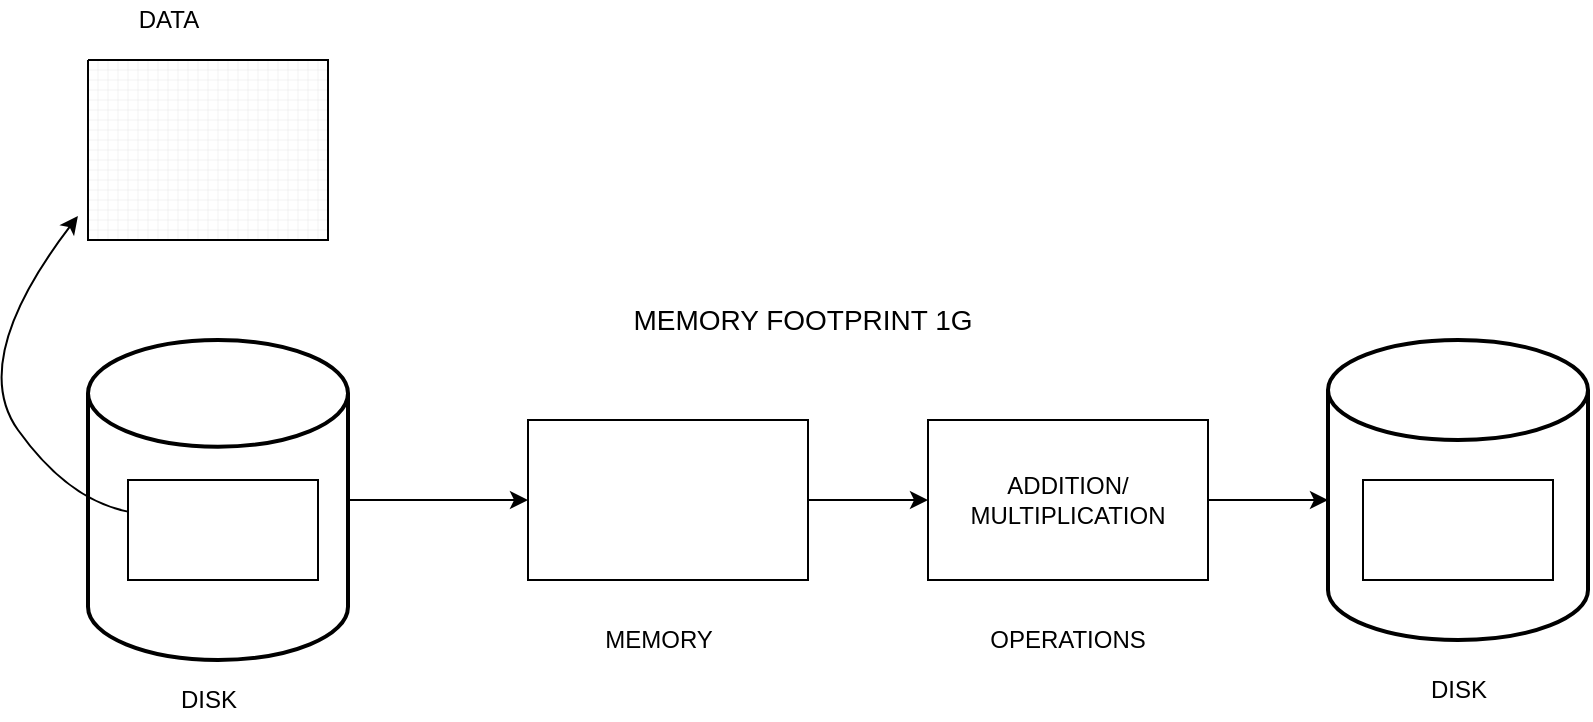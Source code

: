 <mxfile version="18.1.1" type="github" pages="2">
  <diagram id="Z8lrXqX6yz6kbstdvlWV" name="Page-1">
    <mxGraphModel dx="1186" dy="682" grid="1" gridSize="10" guides="1" tooltips="1" connect="1" arrows="1" fold="1" page="1" pageScale="1" pageWidth="850" pageHeight="1100" math="0" shadow="0">
      <root>
        <mxCell id="0" />
        <mxCell id="1" parent="0" />
        <mxCell id="6_9mZuORXE2Q4QrDQ7FA-13" style="edgeStyle=orthogonalEdgeStyle;rounded=0;orthogonalLoop=1;jettySize=auto;html=1;" edge="1" parent="1" source="6_9mZuORXE2Q4QrDQ7FA-3">
          <mxGeometry relative="1" as="geometry">
            <mxPoint x="290" y="450" as="targetPoint" />
          </mxGeometry>
        </mxCell>
        <mxCell id="6_9mZuORXE2Q4QrDQ7FA-3" value="" style="strokeWidth=2;html=1;shape=mxgraph.flowchart.database;whiteSpace=wrap;" vertex="1" parent="1">
          <mxGeometry x="70" y="370" width="130" height="160" as="geometry" />
        </mxCell>
        <mxCell id="6_9mZuORXE2Q4QrDQ7FA-6" value="" style="verticalLabelPosition=bottom;verticalAlign=top;html=1;shape=mxgraph.basic.patternFillRect;fillStyle=grid;step=5;fillStrokeWidth=0.2;fillStrokeColor=#dddddd;" vertex="1" parent="1">
          <mxGeometry x="70" y="230" width="120" height="90" as="geometry" />
        </mxCell>
        <mxCell id="6_9mZuORXE2Q4QrDQ7FA-7" value="" style="rounded=0;whiteSpace=wrap;html=1;" vertex="1" parent="1">
          <mxGeometry x="90" y="440" width="95" height="50" as="geometry" />
        </mxCell>
        <mxCell id="6_9mZuORXE2Q4QrDQ7FA-9" value="" style="curved=1;endArrow=classic;html=1;rounded=0;entryX=-0.042;entryY=0.867;entryDx=0;entryDy=0;entryPerimeter=0;" edge="1" parent="1" source="6_9mZuORXE2Q4QrDQ7FA-7" target="6_9mZuORXE2Q4QrDQ7FA-6">
          <mxGeometry width="50" height="50" relative="1" as="geometry">
            <mxPoint x="10" y="410" as="sourcePoint" />
            <mxPoint x="60" y="360" as="targetPoint" />
            <Array as="points">
              <mxPoint x="60" y="450" />
              <mxPoint x="10" y="380" />
            </Array>
          </mxGeometry>
        </mxCell>
        <mxCell id="6_9mZuORXE2Q4QrDQ7FA-26" style="edgeStyle=orthogonalEdgeStyle;rounded=0;orthogonalLoop=1;jettySize=auto;html=1;entryX=0;entryY=0.5;entryDx=0;entryDy=0;" edge="1" parent="1" source="6_9mZuORXE2Q4QrDQ7FA-10" target="6_9mZuORXE2Q4QrDQ7FA-14">
          <mxGeometry relative="1" as="geometry" />
        </mxCell>
        <mxCell id="6_9mZuORXE2Q4QrDQ7FA-10" value="" style="rounded=0;whiteSpace=wrap;html=1;" vertex="1" parent="1">
          <mxGeometry x="290" y="410" width="140" height="80" as="geometry" />
        </mxCell>
        <mxCell id="6_9mZuORXE2Q4QrDQ7FA-27" style="edgeStyle=orthogonalEdgeStyle;rounded=0;orthogonalLoop=1;jettySize=auto;html=1;exitX=1;exitY=0.5;exitDx=0;exitDy=0;" edge="1" parent="1" source="6_9mZuORXE2Q4QrDQ7FA-14">
          <mxGeometry relative="1" as="geometry">
            <mxPoint x="690" y="450" as="targetPoint" />
          </mxGeometry>
        </mxCell>
        <mxCell id="6_9mZuORXE2Q4QrDQ7FA-14" value="ADDITION/&lt;br&gt;MULTIPLICATION" style="rounded=0;whiteSpace=wrap;html=1;" vertex="1" parent="1">
          <mxGeometry x="490" y="410" width="140" height="80" as="geometry" />
        </mxCell>
        <mxCell id="6_9mZuORXE2Q4QrDQ7FA-18" value="DATA" style="text;html=1;align=center;verticalAlign=middle;resizable=0;points=[];autosize=1;strokeColor=none;fillColor=none;" vertex="1" parent="1">
          <mxGeometry x="85" y="200" width="50" height="20" as="geometry" />
        </mxCell>
        <mxCell id="6_9mZuORXE2Q4QrDQ7FA-19" value="DISK" style="text;html=1;align=center;verticalAlign=middle;resizable=0;points=[];autosize=1;strokeColor=none;fillColor=none;" vertex="1" parent="1">
          <mxGeometry x="110" y="540" width="40" height="20" as="geometry" />
        </mxCell>
        <mxCell id="6_9mZuORXE2Q4QrDQ7FA-20" value="MEMORY" style="text;html=1;align=center;verticalAlign=middle;resizable=0;points=[];autosize=1;strokeColor=none;fillColor=none;" vertex="1" parent="1">
          <mxGeometry x="320" y="510" width="70" height="20" as="geometry" />
        </mxCell>
        <mxCell id="6_9mZuORXE2Q4QrDQ7FA-21" value="OPERATIONS" style="text;html=1;strokeColor=none;fillColor=none;align=center;verticalAlign=middle;whiteSpace=wrap;rounded=0;" vertex="1" parent="1">
          <mxGeometry x="530" y="505" width="60" height="30" as="geometry" />
        </mxCell>
        <mxCell id="6_9mZuORXE2Q4QrDQ7FA-25" value="" style="strokeWidth=2;html=1;shape=mxgraph.flowchart.database;whiteSpace=wrap;" vertex="1" parent="1">
          <mxGeometry x="690" y="370" width="130" height="150" as="geometry" />
        </mxCell>
        <mxCell id="6_9mZuORXE2Q4QrDQ7FA-28" value="" style="rounded=0;whiteSpace=wrap;html=1;" vertex="1" parent="1">
          <mxGeometry x="707.5" y="440" width="95" height="50" as="geometry" />
        </mxCell>
        <mxCell id="6_9mZuORXE2Q4QrDQ7FA-29" value="&lt;font style=&quot;font-size: 14px;&quot;&gt;MEMORY FOOTPRINT 1G&lt;/font&gt;" style="text;html=1;strokeColor=none;fillColor=none;align=center;verticalAlign=middle;whiteSpace=wrap;rounded=0;" vertex="1" parent="1">
          <mxGeometry x="275" y="340" width="305" height="40" as="geometry" />
        </mxCell>
        <mxCell id="6_9mZuORXE2Q4QrDQ7FA-31" value="DISK" style="text;html=1;align=center;verticalAlign=middle;resizable=0;points=[];autosize=1;strokeColor=none;fillColor=none;" vertex="1" parent="1">
          <mxGeometry x="735" y="535" width="40" height="20" as="geometry" />
        </mxCell>
      </root>
    </mxGraphModel>
  </diagram>
  <diagram id="1ztoNeXD7PFyYtZOvBii" name="Page-2">
    <mxGraphModel dx="1186" dy="682" grid="1" gridSize="10" guides="1" tooltips="1" connect="1" arrows="1" fold="1" page="1" pageScale="1" pageWidth="850" pageHeight="1100" math="0" shadow="0">
      <root>
        <mxCell id="0" />
        <mxCell id="1" parent="0" />
        <mxCell id="k-AqpE8-ASwYvUotrjOZ-1" style="edgeStyle=orthogonalEdgeStyle;rounded=0;orthogonalLoop=1;jettySize=auto;html=1;" edge="1" parent="1" source="k-AqpE8-ASwYvUotrjOZ-2">
          <mxGeometry relative="1" as="geometry">
            <mxPoint x="290" y="450" as="targetPoint" />
          </mxGeometry>
        </mxCell>
        <mxCell id="k-AqpE8-ASwYvUotrjOZ-2" value="" style="strokeWidth=2;html=1;shape=mxgraph.flowchart.database;whiteSpace=wrap;" vertex="1" parent="1">
          <mxGeometry x="70" y="370" width="130" height="160" as="geometry" />
        </mxCell>
        <mxCell id="k-AqpE8-ASwYvUotrjOZ-3" value="" style="verticalLabelPosition=bottom;verticalAlign=top;html=1;shape=mxgraph.basic.patternFillRect;fillStyle=grid;step=5;fillStrokeWidth=0.2;fillStrokeColor=#dddddd;" vertex="1" parent="1">
          <mxGeometry x="70" y="230" width="120" height="90" as="geometry" />
        </mxCell>
        <mxCell id="k-AqpE8-ASwYvUotrjOZ-4" value="" style="rounded=0;whiteSpace=wrap;html=1;" vertex="1" parent="1">
          <mxGeometry x="90" y="440" width="95" height="50" as="geometry" />
        </mxCell>
        <mxCell id="k-AqpE8-ASwYvUotrjOZ-5" value="" style="curved=1;endArrow=classic;html=1;rounded=0;entryX=-0.042;entryY=0.867;entryDx=0;entryDy=0;entryPerimeter=0;" edge="1" parent="1" source="k-AqpE8-ASwYvUotrjOZ-4" target="k-AqpE8-ASwYvUotrjOZ-3">
          <mxGeometry width="50" height="50" relative="1" as="geometry">
            <mxPoint x="10" y="410" as="sourcePoint" />
            <mxPoint x="60" y="360" as="targetPoint" />
            <Array as="points">
              <mxPoint x="60" y="450" />
              <mxPoint x="10" y="380" />
            </Array>
          </mxGeometry>
        </mxCell>
        <mxCell id="k-AqpE8-ASwYvUotrjOZ-22" style="edgeStyle=orthogonalEdgeStyle;rounded=0;orthogonalLoop=1;jettySize=auto;html=1;fontSize=14;" edge="1" parent="1" source="k-AqpE8-ASwYvUotrjOZ-7" target="k-AqpE8-ASwYvUotrjOZ-9">
          <mxGeometry relative="1" as="geometry" />
        </mxCell>
        <mxCell id="k-AqpE8-ASwYvUotrjOZ-7" value="" style="rounded=0;whiteSpace=wrap;html=1;" vertex="1" parent="1">
          <mxGeometry x="290" y="440" width="20" height="20" as="geometry" />
        </mxCell>
        <mxCell id="k-AqpE8-ASwYvUotrjOZ-8" style="edgeStyle=orthogonalEdgeStyle;rounded=0;orthogonalLoop=1;jettySize=auto;html=1;exitX=1;exitY=0.5;exitDx=0;exitDy=0;" edge="1" parent="1" source="k-AqpE8-ASwYvUotrjOZ-9">
          <mxGeometry relative="1" as="geometry">
            <mxPoint x="690" y="450" as="targetPoint" />
          </mxGeometry>
        </mxCell>
        <mxCell id="k-AqpE8-ASwYvUotrjOZ-9" value="ADDITION/&lt;br&gt;MULTIPLICATION" style="rounded=0;whiteSpace=wrap;html=1;" vertex="1" parent="1">
          <mxGeometry x="490" y="410" width="140" height="80" as="geometry" />
        </mxCell>
        <mxCell id="k-AqpE8-ASwYvUotrjOZ-10" value="Storage" style="text;html=1;align=center;verticalAlign=middle;resizable=0;points=[];autosize=1;strokeColor=none;fillColor=none;" vertex="1" parent="1">
          <mxGeometry x="100" y="540" width="60" height="20" as="geometry" />
        </mxCell>
        <mxCell id="k-AqpE8-ASwYvUotrjOZ-11" value="MEMORY" style="text;html=1;align=center;verticalAlign=middle;resizable=0;points=[];autosize=1;strokeColor=none;fillColor=none;" vertex="1" parent="1">
          <mxGeometry x="265" y="480" width="70" height="20" as="geometry" />
        </mxCell>
        <mxCell id="k-AqpE8-ASwYvUotrjOZ-12" value="OPERATIONS" style="text;html=1;strokeColor=none;fillColor=none;align=center;verticalAlign=middle;whiteSpace=wrap;rounded=0;" vertex="1" parent="1">
          <mxGeometry x="530" y="500" width="60" height="30" as="geometry" />
        </mxCell>
        <mxCell id="k-AqpE8-ASwYvUotrjOZ-13" value="" style="strokeWidth=2;html=1;shape=mxgraph.flowchart.database;whiteSpace=wrap;" vertex="1" parent="1">
          <mxGeometry x="690" y="370" width="130" height="150" as="geometry" />
        </mxCell>
        <mxCell id="k-AqpE8-ASwYvUotrjOZ-15" value="&lt;font style=&quot;font-size: 14px;&quot;&gt;MEMORY FOOTPRINT 1KB&lt;/font&gt;" style="text;html=1;strokeColor=none;fillColor=none;align=center;verticalAlign=middle;whiteSpace=wrap;rounded=0;" vertex="1" parent="1">
          <mxGeometry x="275" y="340" width="305" height="40" as="geometry" />
        </mxCell>
        <mxCell id="k-AqpE8-ASwYvUotrjOZ-16" value="Storage" style="text;html=1;align=center;verticalAlign=middle;resizable=0;points=[];autosize=1;strokeColor=none;fillColor=none;" vertex="1" parent="1">
          <mxGeometry x="725" y="535" width="60" height="20" as="geometry" />
        </mxCell>
        <mxCell id="k-AqpE8-ASwYvUotrjOZ-18" value="" style="rounded=0;whiteSpace=wrap;html=1;fontSize=14;fillColor=#FF3333;" vertex="1" parent="1">
          <mxGeometry x="165" y="440" width="20" height="20" as="geometry" />
        </mxCell>
        <mxCell id="k-AqpE8-ASwYvUotrjOZ-20" value="" style="rounded=0;whiteSpace=wrap;html=1;fontSize=14;fillColor=#FF3333;" vertex="1" parent="1">
          <mxGeometry x="700" y="440" width="20" height="20" as="geometry" />
        </mxCell>
        <mxCell id="k-AqpE8-ASwYvUotrjOZ-25" value="" style="endArrow=classic;html=1;rounded=0;fontSize=14;entryX=0.769;entryY=0;entryDx=0;entryDy=0;entryPerimeter=0;" edge="1" parent="1" target="k-AqpE8-ASwYvUotrjOZ-2">
          <mxGeometry width="50" height="50" relative="1" as="geometry">
            <mxPoint x="740" y="360" as="sourcePoint" />
            <mxPoint x="170" y="340" as="targetPoint" />
            <Array as="points">
              <mxPoint x="740" y="330" />
              <mxPoint x="170" y="330" />
            </Array>
          </mxGeometry>
        </mxCell>
      </root>
    </mxGraphModel>
  </diagram>
</mxfile>
